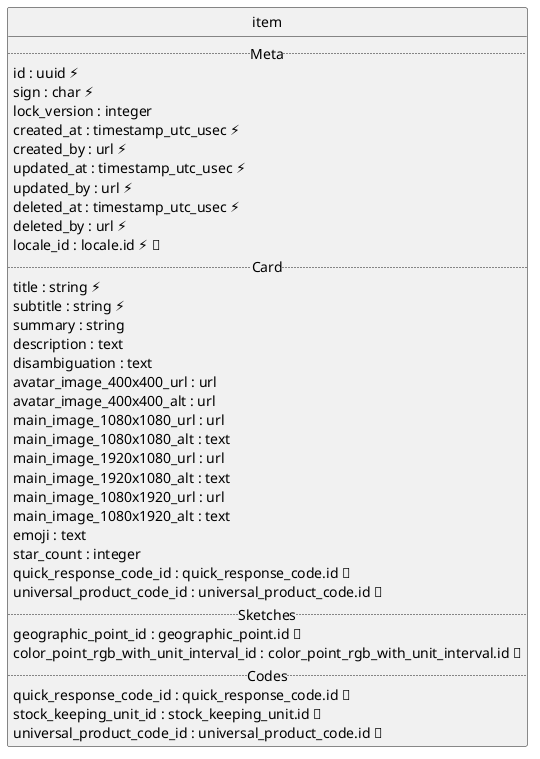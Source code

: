 @startuml uml
skinparam monochrome true
skinparam linetype ortho
hide circle

entity item {
  .. Meta ..
  id : uuid ⚡
  sign : char ⚡
  lock_version : integer
  created_at : timestamp_utc_usec ⚡
  created_by : url ⚡
  updated_at : timestamp_utc_usec ⚡
  updated_by : url ⚡
  deleted_at : timestamp_utc_usec ⚡
  deleted_by : url ⚡
  locale_id : locale.id ⚡ 🔑
  .. Card ..
  title : string ⚡
  subtitle : string ⚡
  summary : string
  description : text
  disambiguation : text
  avatar_image_400x400_url : url
  avatar_image_400x400_alt : url
  main_image_1080x1080_url : url
  main_image_1080x1080_alt : text
  main_image_1920x1080_url : url
  main_image_1920x1080_alt : text
  main_image_1080x1920_url : url
  main_image_1080x1920_alt : text
  emoji : text
  star_count : integer
  quick_response_code_id : quick_response_code.id 🔑
  universal_product_code_id : universal_product_code.id 🔑
  .. Sketches ..
  geographic_point_id : geographic_point.id 🔑
  color_point_rgb_with_unit_interval_id : color_point_rgb_with_unit_interval.id 🔑
  .. Codes ..
  quick_response_code_id : quick_response_code.id 🔑
  stock_keeping_unit_id : stock_keeping_unit.id 🔑
  universal_product_code_id : universal_product_code.id 🔑
}

@enduml
